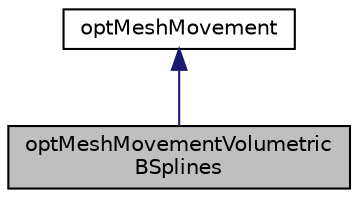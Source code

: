 digraph "optMeshMovementVolumetricBSplines"
{
  bgcolor="transparent";
  edge [fontname="Helvetica",fontsize="10",labelfontname="Helvetica",labelfontsize="10"];
  node [fontname="Helvetica",fontsize="10",shape=record];
  Node1 [label="optMeshMovementVolumetric\lBSplines",height=0.2,width=0.4,color="black", fillcolor="grey75", style="filled" fontcolor="black"];
  Node2 -> Node1 [dir="back",color="midnightblue",fontsize="10",style="solid",fontname="Helvetica"];
  Node2 [label="optMeshMovement",height=0.2,width=0.4,color="black",URL="$classFoam_1_1optMeshMovement.html",tooltip="Abstract base class for translating an update of the design variables into mesh movement. "];
}
